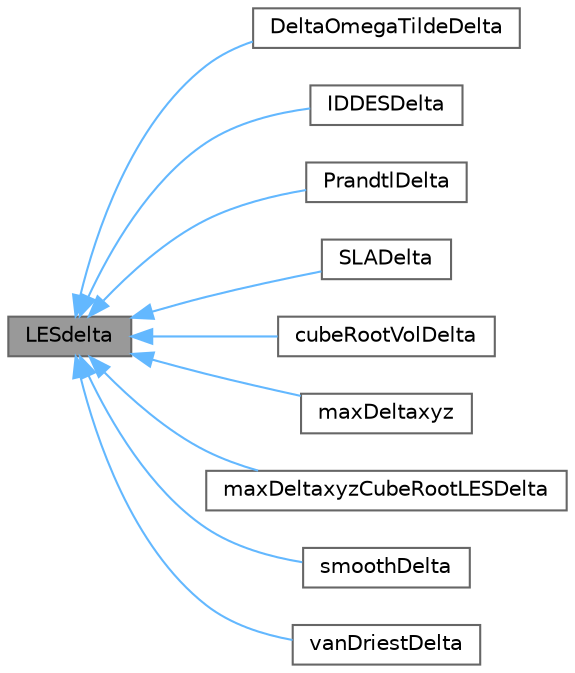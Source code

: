 digraph "LESdelta"
{
 // LATEX_PDF_SIZE
  bgcolor="transparent";
  edge [fontname=Helvetica,fontsize=10,labelfontname=Helvetica,labelfontsize=10];
  node [fontname=Helvetica,fontsize=10,shape=box,height=0.2,width=0.4];
  rankdir="LR";
  Node1 [id="Node000001",label="LESdelta",height=0.2,width=0.4,color="gray40", fillcolor="grey60", style="filled", fontcolor="black",tooltip="Abstract base class for LES deltas."];
  Node1 -> Node2 [id="edge1_Node000001_Node000002",dir="back",color="steelblue1",style="solid",tooltip=" "];
  Node2 [id="Node000002",label="DeltaOmegaTildeDelta",height=0.2,width=0.4,color="gray40", fillcolor="white", style="filled",URL="$classFoam_1_1LESModels_1_1DeltaOmegaTildeDelta.html",tooltip="Delta formulation that accounts for the orientation of the vorticity vector. In \"2D-regions\" (i...."];
  Node1 -> Node3 [id="edge2_Node000001_Node000003",dir="back",color="steelblue1",style="solid",tooltip=" "];
  Node3 [id="Node000003",label="IDDESDelta",height=0.2,width=0.4,color="gray40", fillcolor="white", style="filled",URL="$classFoam_1_1LESModels_1_1IDDESDelta.html",tooltip=" "];
  Node1 -> Node4 [id="edge3_Node000001_Node000004",dir="back",color="steelblue1",style="solid",tooltip=" "];
  Node4 [id="Node000004",label="PrandtlDelta",height=0.2,width=0.4,color="gray40", fillcolor="white", style="filled",URL="$classFoam_1_1LESModels_1_1PrandtlDelta.html",tooltip=" "];
  Node1 -> Node5 [id="edge4_Node000001_Node000005",dir="back",color="steelblue1",style="solid",tooltip=" "];
  Node5 [id="Node000005",label="SLADelta",height=0.2,width=0.4,color="gray40", fillcolor="white", style="filled",URL="$classFoam_1_1LESModels_1_1SLADelta.html",tooltip="Delta formulation that accounts for the orientation of the vorticity vector and a flow-sensitised fun..."];
  Node1 -> Node6 [id="edge5_Node000001_Node000006",dir="back",color="steelblue1",style="solid",tooltip=" "];
  Node6 [id="Node000006",label="cubeRootVolDelta",height=0.2,width=0.4,color="gray40", fillcolor="white", style="filled",URL="$classFoam_1_1LESModels_1_1cubeRootVolDelta.html",tooltip=" "];
  Node1 -> Node7 [id="edge6_Node000001_Node000007",dir="back",color="steelblue1",style="solid",tooltip=" "];
  Node7 [id="Node000007",label="maxDeltaxyz",height=0.2,width=0.4,color="gray40", fillcolor="white", style="filled",URL="$classFoam_1_1LESModels_1_1maxDeltaxyz.html",tooltip=" "];
  Node1 -> Node8 [id="edge7_Node000001_Node000008",dir="back",color="steelblue1",style="solid",tooltip=" "];
  Node8 [id="Node000008",label="maxDeltaxyzCubeRootLESDelta",height=0.2,width=0.4,color="gray40", fillcolor="white", style="filled",URL="$classFoam_1_1LESModels_1_1maxDeltaxyzCubeRootLESDelta.html",tooltip=" "];
  Node1 -> Node9 [id="edge8_Node000001_Node000009",dir="back",color="steelblue1",style="solid",tooltip=" "];
  Node9 [id="Node000009",label="smoothDelta",height=0.2,width=0.4,color="gray40", fillcolor="white", style="filled",URL="$classFoam_1_1LESModels_1_1smoothDelta.html",tooltip=" "];
  Node1 -> Node10 [id="edge9_Node000001_Node000010",dir="back",color="steelblue1",style="solid",tooltip=" "];
  Node10 [id="Node000010",label="vanDriestDelta",height=0.2,width=0.4,color="gray40", fillcolor="white", style="filled",URL="$classFoam_1_1LESModels_1_1vanDriestDelta.html",tooltip=" "];
}
